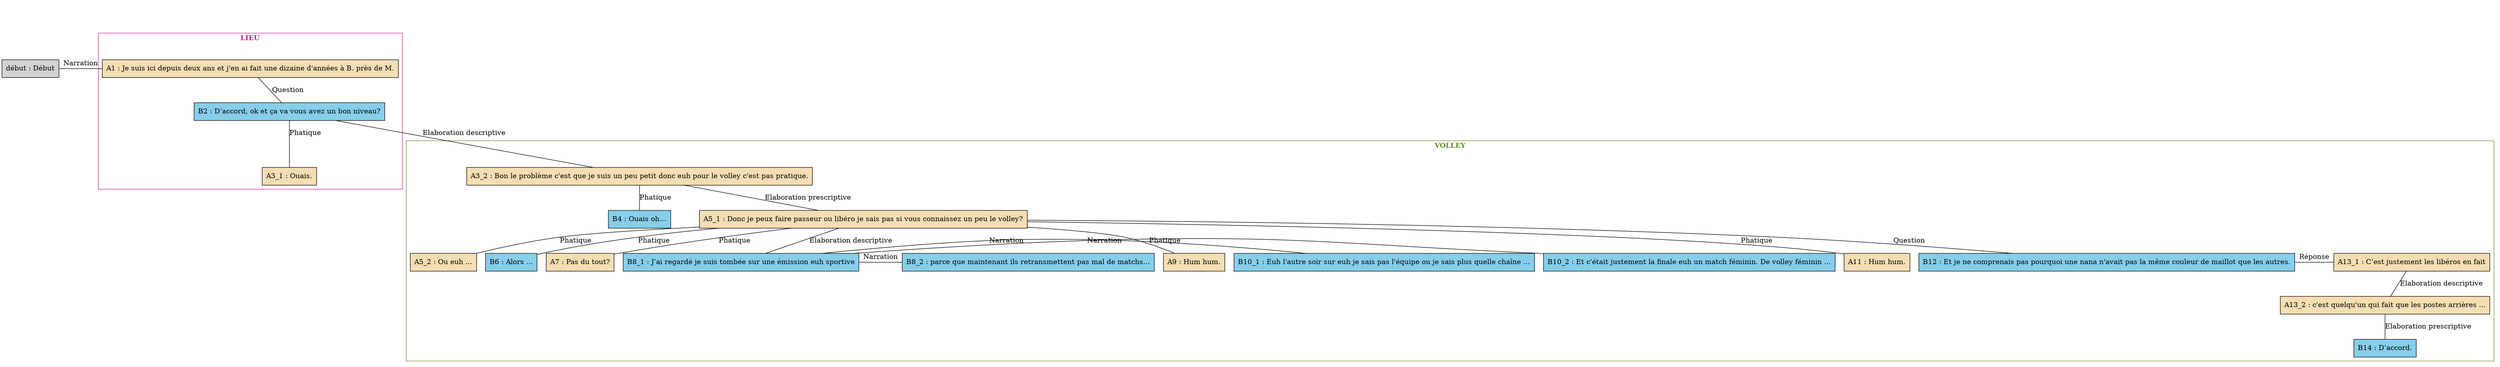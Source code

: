 digraph "Volley_-_A09" {
	node [shape=box style=filled]
	newrank=true
	zero [style=invis]
	"début" [label="début : Début"]
	A1 [label="A1 : Je suis ici depuis deux ans et j'en ai fait une dizaine d'années à B. près de M." fillcolor=wheat]
	B2 [label="B2 : D’accord, ok et ça va vous avez un bon niveau?" fillcolor=skyblue]
	A3_1 [label="A3_1 : Ouais." fillcolor=wheat]
	A3_2 [label="A3_2 : Bon le problème c'est que je suis un peu petit donc euh pour le volley c'est pas pratique." fillcolor=wheat]
	B4 [label="B4 : Ouais oh…" fillcolor=skyblue]
	A5_1 [label="A5_1 : Donc je peux faire passeur ou libéro je sais pas si vous connaissez un peu le volley?" fillcolor=wheat]
	A5_2 [label="A5_2 : Ou euh ..." fillcolor=wheat]
	B6 [label="B6 : Alors ..." fillcolor=skyblue]
	A7 [label="A7 : Pas du tout?" fillcolor=wheat]
	B8_1 [label="B8_1 : J’ai regardé je suis tombée sur une émission euh sportive" fillcolor=skyblue]
	B8_2 [label="B8_2 : parce que maintenant ils retransmettent pas mal de matchs…" fillcolor=skyblue]
	A9 [label="A9 : Hum hum." fillcolor=wheat]
	B10_1 [label="B10_1 : Euh l'autre soir sur euh je sais pas l'équipe ou je sais plus quelle chaîne …" fillcolor=skyblue]
	B10_2 [label="B10_2 : Et c'était justement la finale euh un match féminin. De volley féminin ..." fillcolor=skyblue]
	A11 [label="A11 : Hum hum." fillcolor=wheat]
	B12 [label="B12 : Et je ne comprenais pas pourquoi une nana n'avait pas la même couleur de maillot que les autres." fillcolor=skyblue]
	A13_1 [label="A13_1 : C’est justement les libéros en fait" fillcolor=wheat]
	A13_2 [label="A13_2 : c'est quelqu'un qui fait que les postes arrières ..." fillcolor=wheat]
	B14 [label="B14 : D’accord." fillcolor=skyblue]
	zero -> "début" [label="" style=invis]
	zero -> A1 [style=invis weight=1]
	"début" -> A1 [label=Narration constraint=false dir=none]
	A1 -> B2 [label=Question dir=none weight=2]
	B2 -> A3_1 [label=Phatique dir=none weight=2]
	B2 -> A3_2 [label="Elaboration descriptive" dir=none weight=2]
	A3_2 -> B4 [label=Phatique dir=none weight=2]
	A3_2 -> A5_1 [label="Elaboration prescriptive" dir=none weight=2]
	A5_1 -> A5_2 [label=Phatique dir=none weight=2]
	A5_1 -> B6 [label=Phatique dir=none weight=2]
	A5_1 -> A7 [label=Phatique dir=none weight=2]
	A5_1 -> B8_1 [label="Elaboration descriptive" dir=none weight=2]
	A5_1 -> B8_2 [style=invis weight=1]
	B8_1 -> B8_2 [label=Narration constraint=false dir=none]
	A5_1 -> A9 [label=Phatique dir=none weight=2]
	A5_1 -> B10_1 [style=invis weight=1]
	B8_1 -> B10_1 [label=Narration constraint=false dir=none]
	A5_1 -> B10_2 [style=invis weight=1]
	B8_1 -> B10_2 [label=Narration constraint=false dir=none]
	A5_1 -> A11 [label=Phatique dir=none weight=2]
	A5_1 -> B12 [label=Question dir=none weight=2]
	A5_1 -> A13_1 [style=invis weight=1]
	B12 -> A13_1 [label="Réponse" constraint=false dir=none]
	A13_1 -> A13_2 [label="Elaboration descriptive" dir=none weight=2]
	A13_2 -> B14 [label="Elaboration prescriptive" dir=none weight=2]
	subgraph cluster_0 {
		label=<<B>LIEU</B>>
		color=violetred
		fontcolor=violetred
		A1
		B2
		A3_1
	}
	subgraph cluster_1 {
		label=<<B>VOLLEY</B>>
		color=olivedrab
		fontcolor=olivedrab
		A3_2
		B4
		A5_1
		A5_2
		B6
		A7
		B8_1
		B8_2
		A9
		B10_1
		B10_2
		A11
		B12
		A13_1
		A13_2
		B14
	}
}
